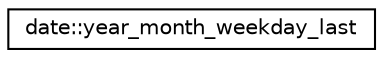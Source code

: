 digraph "Graphical Class Hierarchy"
{
 // LATEX_PDF_SIZE
  edge [fontname="Helvetica",fontsize="10",labelfontname="Helvetica",labelfontsize="10"];
  node [fontname="Helvetica",fontsize="10",shape=record];
  rankdir="LR";
  Node0 [label="date::year_month_weekday_last",height=0.2,width=0.4,color="black", fillcolor="white", style="filled",URL="$classdate_1_1year__month__weekday__last.html",tooltip=" "];
}
